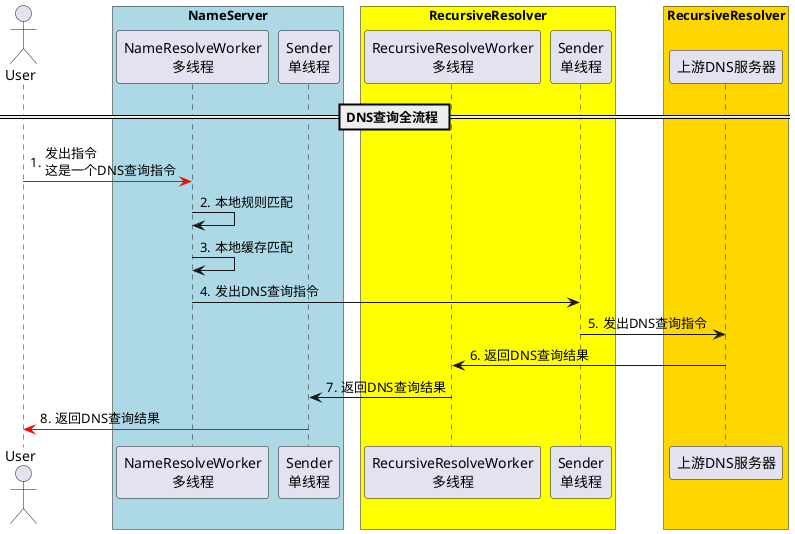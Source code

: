 @startuml
autonumber "0."


' 定义角色
actor User

box "NameServer" #LightBlue
participant "NameResolveWorker\n多线程" as a1
participant "Sender\n单线程" as a2
end box

box "RecursiveResolver" #YELLOW
participant "RecursiveResolveWorker\n多线程" as b1
participant "Sender\n单线程" as b2
end box

box "RecursiveResolver" #Gold
participant "上游DNS服务器" as c
end box

'box "Internal Service" #LightBlue
'participant "微服务B" as b $c1
'participant "微服务C" as c
'end box

' 开始流程

== DNS查询全流程 ==
User -[#red]>a1: 发出指令\n这是一个DNS查询指令
'User-[#red]>a1 ++: 发出指令\n这是一个DNS查询指令

a1->a1 : 本地规则匹配
a1->a1 : 本地缓存匹配
'a1->b ++ #CDCDCD: 通过上游DNS服务器查询
a1->b2 : 发出DNS查询指令
b2->c : 发出DNS查询指令
c->b1 : 返回DNS查询结果

b1->a2 : 返回DNS查询结果
a2-[#red]>User: 返回DNS查询结果


'|||
'|||
'loop 3次
'b->c --++: 第二步
'end

'c->c ++ : 第三步

'alt#Gold #yellow 如果成功，则直接返回
'c-->>a --
'else #Pink 失败
'c->c ++ : 重试一次
'c-->>a --
'end
'deactivate c
'
'a-->>User: bye

'group 随便框一下 [哈哈哈]
'User-->>]: 结束
'end
'
'note left of User #aqua
'这是一个note
'欢迎使用时序图
'end note

@enduml
